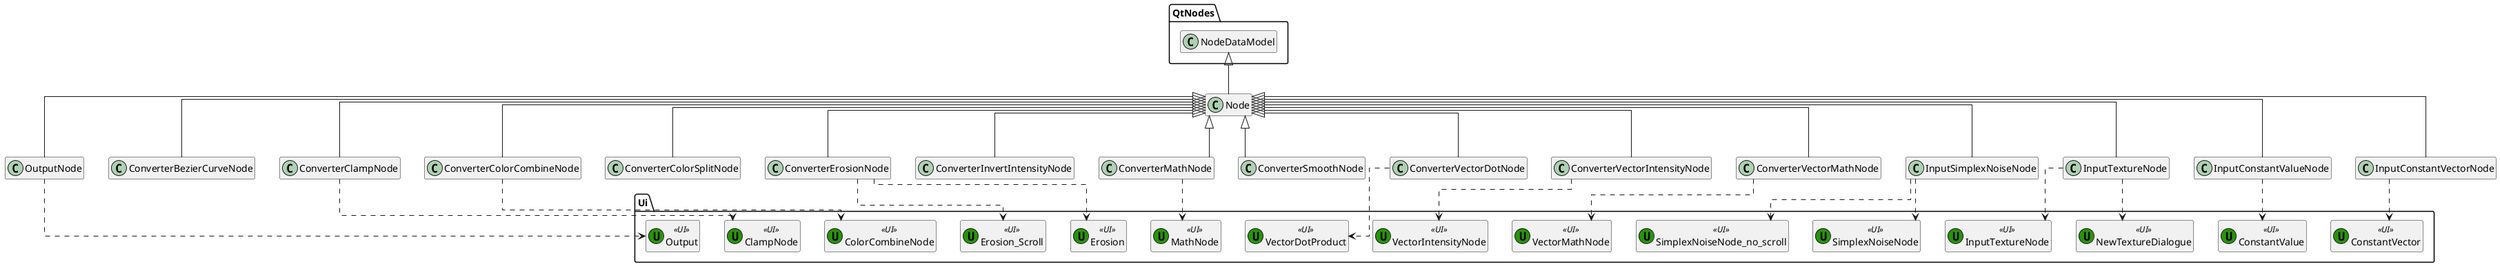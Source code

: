@startuml
skinparam linetype ortho

namespace Ui {
    class ClampNode << (U,#27940B) UI >> [[classUi_1_1ClampNode.html]]
    class ColorCombineNode << (U,#27940B) UI >> [[classUi_1_1ColorCombineNode.html]]
    class ConstantValue << (U,#27940B) UI >> [[classUi_1_1ConstantValue.html]]
    class ConstantVector << (U,#27940B) UI >> [[classUi_1_1ConstantVector.html]]
    class Erosion_Scroll << (U,#27940B) UI >> [[classUi_1_1Erosion_Scroll.html]]
    class Erosion << (U,#27940B) UI >> [[classUi_1_1Erosion.html]]
    class InputTextureNode << (U,#27940B) UI >> [[classUi_1_1InputTextureNode.html]]
    class MathNode << (U,#27940B) UI >> [[classUi_1_1MathNode.html]]
    class NewTextureDialogue << (U,#27940B) UI >> [[classUi_1_1NewTextureDialogue.html]]
    class Output << (U,#27940B) UI >> [[classUi_1_1Output.html]]
    class SimplexNoiseNode_no_scroll << (U,#27940B) UI >> [[classUi_1_1SimplexNoiseNode_no_scroll.html]]
    class SimplexNoiseNode << (U,#27940B) UI >> [[classUi_1_1SimplexNoiseNode.html]]
    class VectorDotProduct << (U,#27940B) UI >> [[classUi_1_1VectorDotProduct.html]]
    class VectorIntensityNode << (U,#27940B) UI >> [[classUi_1_1VectorIntensityNode.html]]
    class VectorMathNode << (U,#27940B) UI >> [[classUi_1_1VectorMathNode.html]]
}

namespace QtNodes {
    class NodeDataModel [[https://github.com/paceholder/nodeeditor/blob/master/include/nodes/internal/NodeDataModel.hpp]]
}

class Node [[classNode.html]]

class OutputNode [[classOutputNode.html]]

class ConverterBezierCurveNode [[classConverterBezierCurveNode.html]]
class ConverterClampNode [[classConverterClampNode.html]]
class ConverterColorCombineNode [[classConverterColorCombineNode.html]]
class ConverterColorSplitNode [[classConverterColorSplitNode.html]]
class ConverterErosionNode [[classConverterErosionNode.html]]
class ConverterInvertIntensityNode [[classConverterInvertIntensityNode.html]]
class ConverterMathNode [[classConverterMathNode.html]]
class ConverterSmoothNode [[classConverterSmoothNode.html]]
class ConverterVectorDotNode [[classConverterVectorDotNode.html]]
class ConverterVectorIntensityNode [[classConverterVectorIntensityNode.html]]
class ConverterVectorMathNode [[classConverterVectorMathNode.html]]

class InputSimplexNoiseNode [[classInputSimplexNoiseNode.html]]
class InputTextureNode [[classInputTextureNode.html]]
class InputConstantValueNode [[classInputConstantValueNode.html]]
class InputConstantVectorNode [[classInputConstantVectorNode.html]]

QtNodes.NodeDataModel <|-- Node

Node <|-- OutputNode

Node <|-- ConverterBezierCurveNode
Node <|-- ConverterClampNode
Node <|-- ConverterColorCombineNode
Node <|-- ConverterColorSplitNode
Node <|-- ConverterErosionNode
Node <|-- ConverterInvertIntensityNode
Node <|-- ConverterMathNode
Node <|-- ConverterSmoothNode
Node <|-- ConverterVectorDotNode
Node <|-- ConverterVectorIntensityNode
Node <|-- ConverterVectorMathNode

Node <|-- InputSimplexNoiseNode
Node <|-- InputTextureNode
Node <|-- InputConstantValueNode
Node <|-- InputConstantVectorNode

OutputNode ..> Ui.Output

ConverterClampNode ..> Ui.ClampNode
ConverterColorCombineNode ..> Ui.ColorCombineNode
ConverterErosionNode ..> Ui.Erosion_Scroll
ConverterErosionNode ..> Ui.Erosion
ConverterMathNode ..> Ui.MathNode
ConverterVectorIntensityNode ..> Ui.VectorIntensityNode
ConverterVectorDotNode ..> Ui.VectorDotProduct
ConverterVectorMathNode ..> Ui.VectorMathNode

InputSimplexNoiseNode ..> Ui.SimplexNoiseNode
InputSimplexNoiseNode ..> Ui.SimplexNoiseNode_no_scroll
InputConstantValueNode ..> Ui.ConstantValue
InputConstantVectorNode ..> Ui.ConstantVector
InputTextureNode ..> Ui.InputTextureNode
InputTextureNode ..> Ui.NewTextureDialogue

hide members
@enduml
